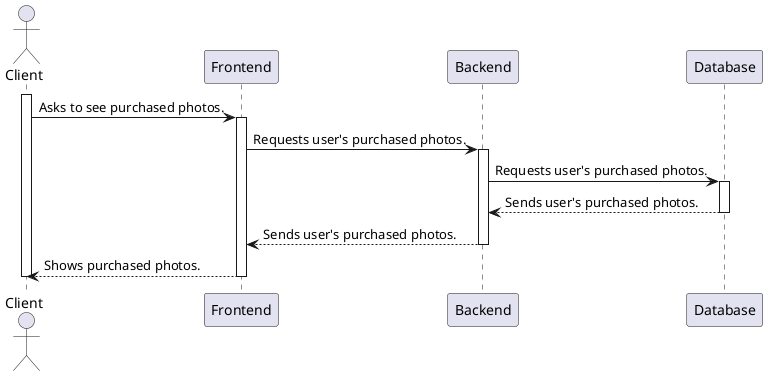 @startuml ViewPurchasedPhotos

actor Client
participant Frontend
participant Backend
participant Database

activate Client
Client -> Frontend: Asks to see purchased photos.
activate Frontend

Frontend -> Backend: Requests user's purchased photos.
activate Backend

Backend -> Database: Requests user's purchased photos.
activate Database

Database --> Backend: Sends user's purchased photos.
deactivate Database

Backend --> Frontend: Sends user's purchased photos.
deactivate Backend

Frontend --> Client: Shows purchased photos.
deactivate Frontend
deactivate Client

@enduml